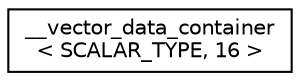 digraph "Graphical Class Hierarchy"
{
  edge [fontname="Helvetica",fontsize="10",labelfontname="Helvetica",labelfontsize="10"];
  node [fontname="Helvetica",fontsize="10",shape=record];
  rankdir="LR";
  Node1 [label="__vector_data_container\l\< SCALAR_TYPE, 16 \>",height=0.2,width=0.4,color="black", fillcolor="white", style="filled",URL="$class____vector__data__container_3_01SCALAR__TYPE_00_0116_01_4.html"];
}
